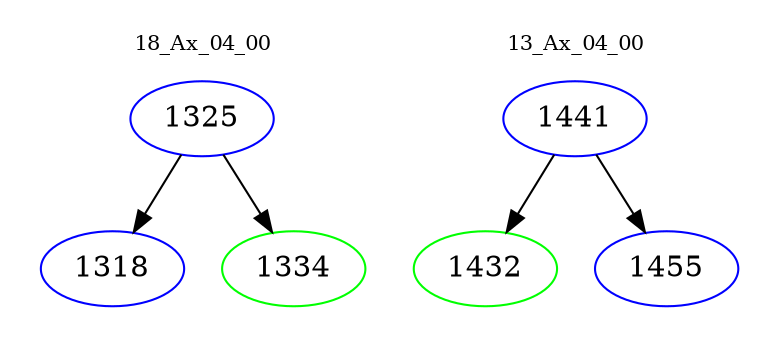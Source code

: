 digraph{
subgraph cluster_0 {
color = white
label = "18_Ax_04_00";
fontsize=10;
T0_1325 [label="1325", color="blue"]
T0_1325 -> T0_1318 [color="black"]
T0_1318 [label="1318", color="blue"]
T0_1325 -> T0_1334 [color="black"]
T0_1334 [label="1334", color="green"]
}
subgraph cluster_1 {
color = white
label = "13_Ax_04_00";
fontsize=10;
T1_1441 [label="1441", color="blue"]
T1_1441 -> T1_1432 [color="black"]
T1_1432 [label="1432", color="green"]
T1_1441 -> T1_1455 [color="black"]
T1_1455 [label="1455", color="blue"]
}
}

